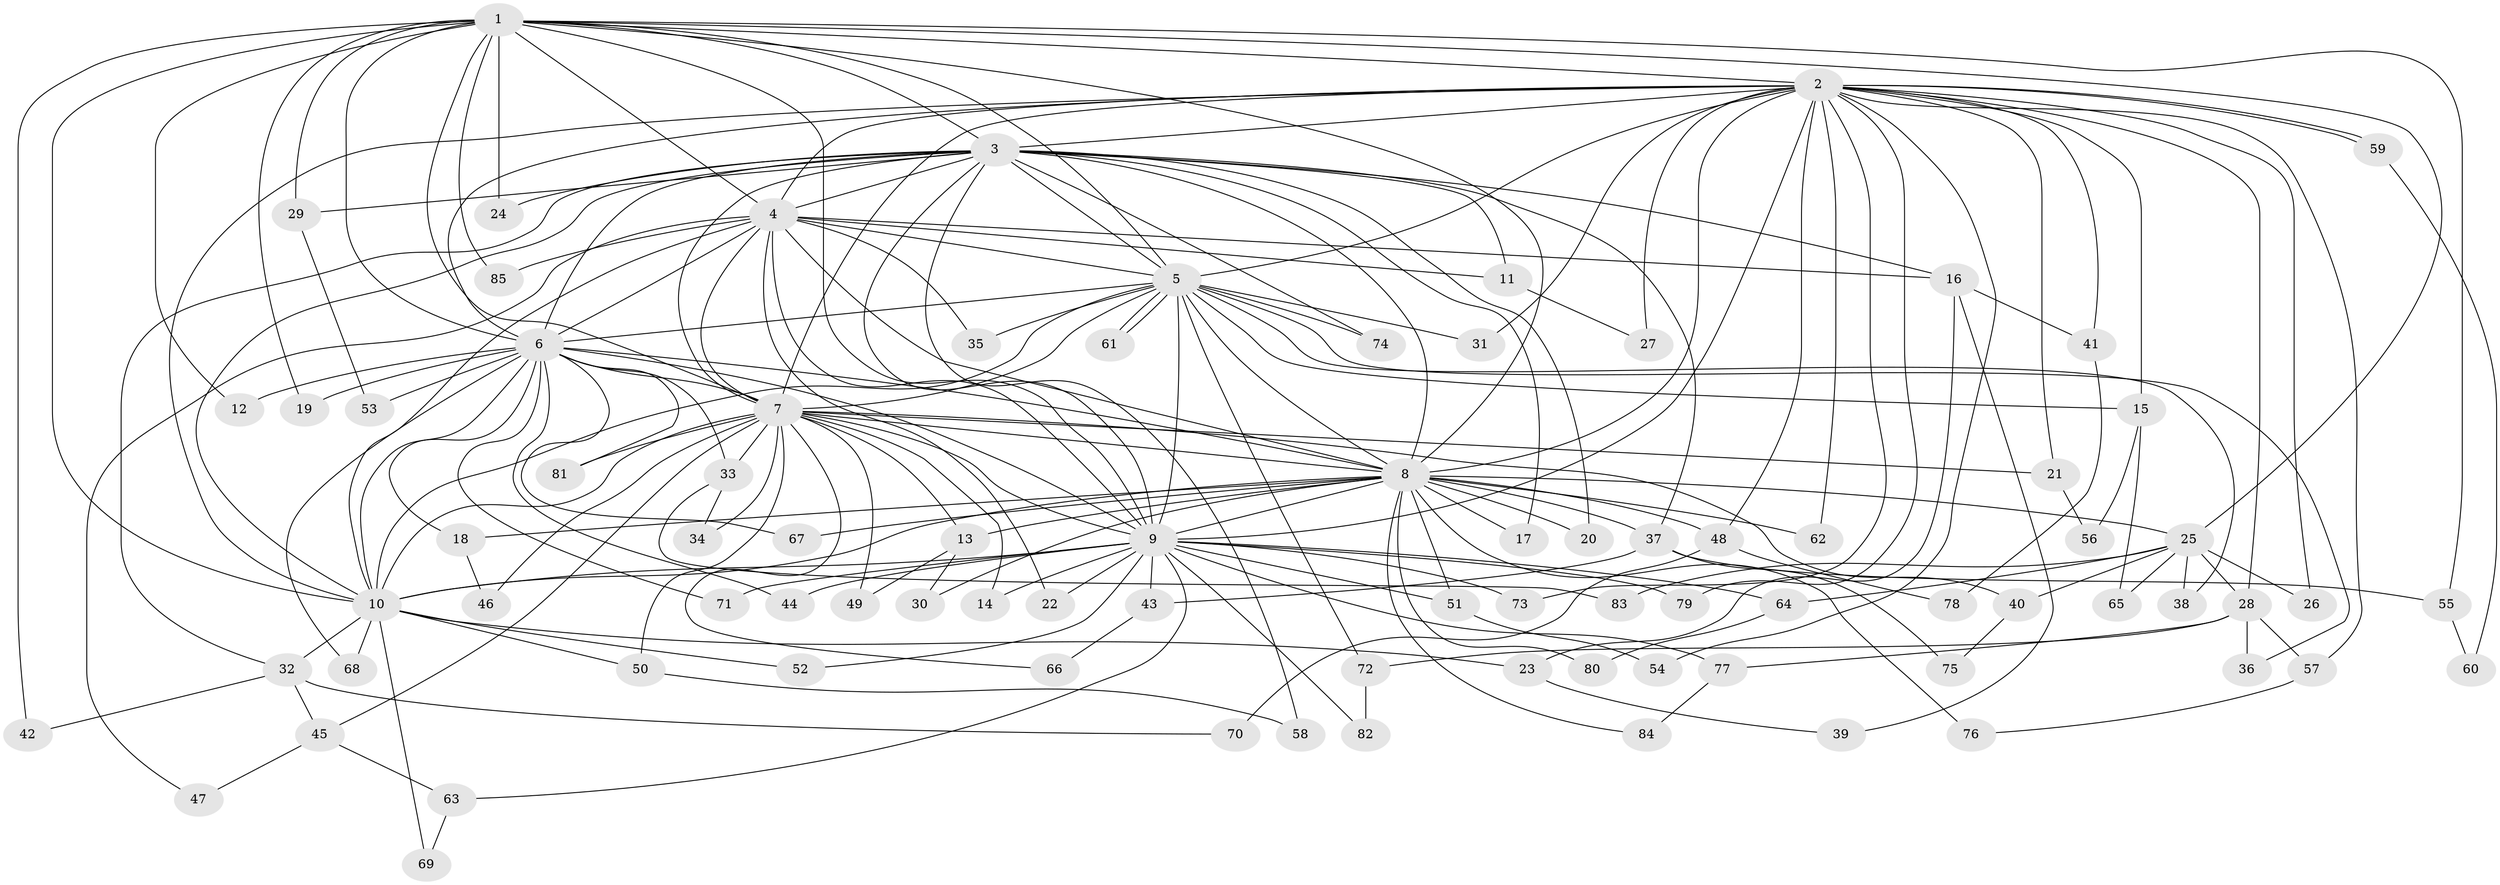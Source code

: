 // coarse degree distribution, {18: 0.029411764705882353, 15: 0.029411764705882353, 11: 0.029411764705882353, 14: 0.058823529411764705, 10: 0.058823529411764705, 19: 0.029411764705882353, 13: 0.029411764705882353, 3: 0.14705882352941177, 9: 0.029411764705882353, 6: 0.11764705882352941, 12: 0.029411764705882353, 4: 0.14705882352941177, 7: 0.029411764705882353, 2: 0.20588235294117646, 1: 0.029411764705882353}
// Generated by graph-tools (version 1.1) at 2025/49/03/04/25 22:49:29]
// undirected, 85 vertices, 195 edges
graph export_dot {
  node [color=gray90,style=filled];
  1;
  2;
  3;
  4;
  5;
  6;
  7;
  8;
  9;
  10;
  11;
  12;
  13;
  14;
  15;
  16;
  17;
  18;
  19;
  20;
  21;
  22;
  23;
  24;
  25;
  26;
  27;
  28;
  29;
  30;
  31;
  32;
  33;
  34;
  35;
  36;
  37;
  38;
  39;
  40;
  41;
  42;
  43;
  44;
  45;
  46;
  47;
  48;
  49;
  50;
  51;
  52;
  53;
  54;
  55;
  56;
  57;
  58;
  59;
  60;
  61;
  62;
  63;
  64;
  65;
  66;
  67;
  68;
  69;
  70;
  71;
  72;
  73;
  74;
  75;
  76;
  77;
  78;
  79;
  80;
  81;
  82;
  83;
  84;
  85;
  1 -- 2;
  1 -- 3;
  1 -- 4;
  1 -- 5;
  1 -- 6;
  1 -- 7;
  1 -- 8;
  1 -- 9;
  1 -- 10;
  1 -- 12;
  1 -- 19;
  1 -- 24;
  1 -- 25;
  1 -- 29;
  1 -- 42;
  1 -- 55;
  1 -- 85;
  2 -- 3;
  2 -- 4;
  2 -- 5;
  2 -- 6;
  2 -- 7;
  2 -- 8;
  2 -- 9;
  2 -- 10;
  2 -- 15;
  2 -- 21;
  2 -- 26;
  2 -- 27;
  2 -- 28;
  2 -- 31;
  2 -- 41;
  2 -- 48;
  2 -- 54;
  2 -- 57;
  2 -- 59;
  2 -- 59;
  2 -- 62;
  2 -- 73;
  2 -- 79;
  3 -- 4;
  3 -- 5;
  3 -- 6;
  3 -- 7;
  3 -- 8;
  3 -- 9;
  3 -- 10;
  3 -- 11;
  3 -- 16;
  3 -- 17;
  3 -- 20;
  3 -- 24;
  3 -- 29;
  3 -- 32;
  3 -- 37;
  3 -- 58;
  3 -- 74;
  4 -- 5;
  4 -- 6;
  4 -- 7;
  4 -- 8;
  4 -- 9;
  4 -- 10;
  4 -- 11;
  4 -- 16;
  4 -- 22;
  4 -- 35;
  4 -- 47;
  4 -- 85;
  5 -- 6;
  5 -- 7;
  5 -- 8;
  5 -- 9;
  5 -- 10;
  5 -- 15;
  5 -- 31;
  5 -- 35;
  5 -- 36;
  5 -- 38;
  5 -- 61;
  5 -- 61;
  5 -- 72;
  5 -- 74;
  6 -- 7;
  6 -- 8;
  6 -- 9;
  6 -- 10;
  6 -- 12;
  6 -- 18;
  6 -- 19;
  6 -- 33;
  6 -- 44;
  6 -- 53;
  6 -- 67;
  6 -- 68;
  6 -- 71;
  6 -- 81;
  7 -- 8;
  7 -- 9;
  7 -- 10;
  7 -- 13;
  7 -- 14;
  7 -- 21;
  7 -- 33;
  7 -- 34;
  7 -- 40;
  7 -- 45;
  7 -- 46;
  7 -- 49;
  7 -- 50;
  7 -- 66;
  7 -- 81;
  8 -- 9;
  8 -- 10;
  8 -- 13;
  8 -- 17;
  8 -- 18;
  8 -- 20;
  8 -- 25;
  8 -- 30;
  8 -- 37;
  8 -- 48;
  8 -- 51;
  8 -- 62;
  8 -- 67;
  8 -- 76;
  8 -- 80;
  8 -- 84;
  9 -- 10;
  9 -- 14;
  9 -- 22;
  9 -- 43;
  9 -- 44;
  9 -- 51;
  9 -- 52;
  9 -- 63;
  9 -- 64;
  9 -- 71;
  9 -- 73;
  9 -- 77;
  9 -- 79;
  9 -- 82;
  10 -- 23;
  10 -- 32;
  10 -- 50;
  10 -- 52;
  10 -- 68;
  10 -- 69;
  11 -- 27;
  13 -- 30;
  13 -- 49;
  15 -- 56;
  15 -- 65;
  16 -- 23;
  16 -- 39;
  16 -- 41;
  18 -- 46;
  21 -- 56;
  23 -- 39;
  25 -- 26;
  25 -- 28;
  25 -- 38;
  25 -- 40;
  25 -- 64;
  25 -- 65;
  25 -- 83;
  28 -- 36;
  28 -- 57;
  28 -- 72;
  28 -- 77;
  29 -- 53;
  32 -- 42;
  32 -- 45;
  32 -- 70;
  33 -- 34;
  33 -- 83;
  37 -- 43;
  37 -- 55;
  37 -- 75;
  40 -- 75;
  41 -- 78;
  43 -- 66;
  45 -- 47;
  45 -- 63;
  48 -- 70;
  48 -- 78;
  50 -- 58;
  51 -- 54;
  55 -- 60;
  57 -- 76;
  59 -- 60;
  63 -- 69;
  64 -- 80;
  72 -- 82;
  77 -- 84;
}
